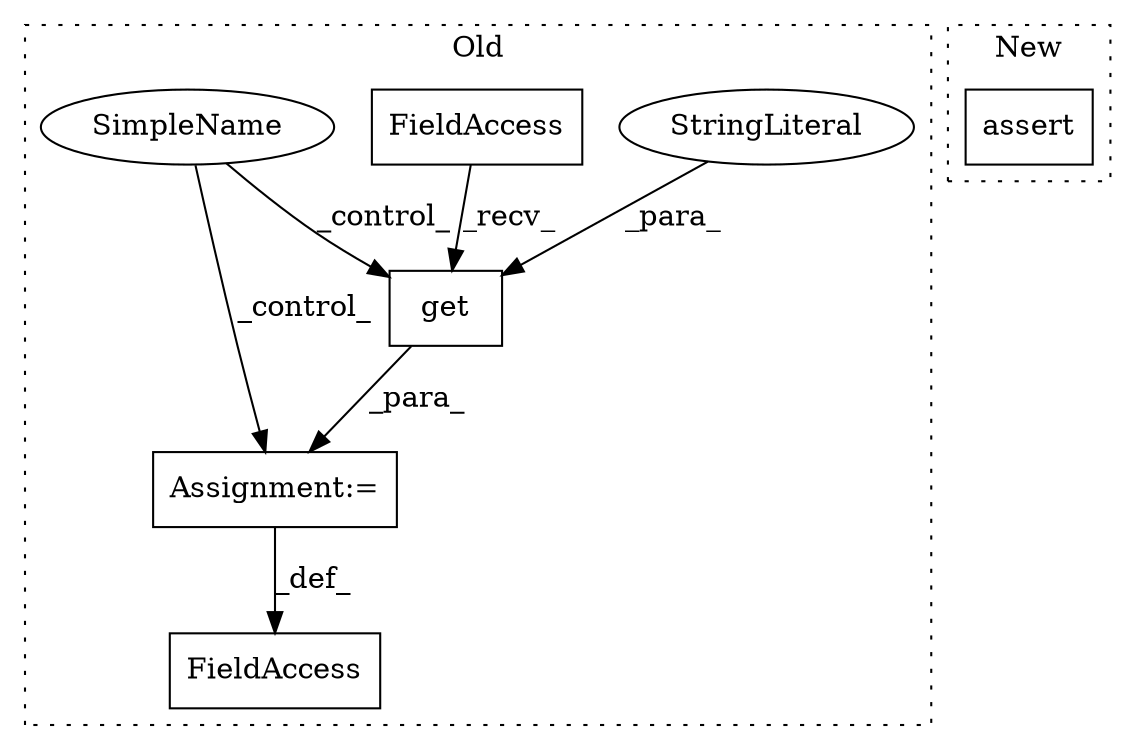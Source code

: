 digraph G {
subgraph cluster0 {
1 [label="get" a="32" s="10827,10906" l="4,1" shape="box"];
3 [label="Assignment:=" a="7" s="10814" l="1" shape="box"];
4 [label="StringLiteral" a="45" s="10831" l="8" shape="ellipse"];
5 [label="FieldAccess" a="22" s="10815" l="11" shape="box"];
6 [label="FieldAccess" a="22" s="10803" l="11" shape="box"];
7 [label="SimpleName" a="42" s="" l="" shape="ellipse"];
label = "Old";
style="dotted";
}
subgraph cluster1 {
2 [label="assert" a="6" s="16834" l="7" shape="box"];
label = "New";
style="dotted";
}
1 -> 3 [label="_para_"];
3 -> 6 [label="_def_"];
4 -> 1 [label="_para_"];
5 -> 1 [label="_recv_"];
7 -> 1 [label="_control_"];
7 -> 3 [label="_control_"];
}